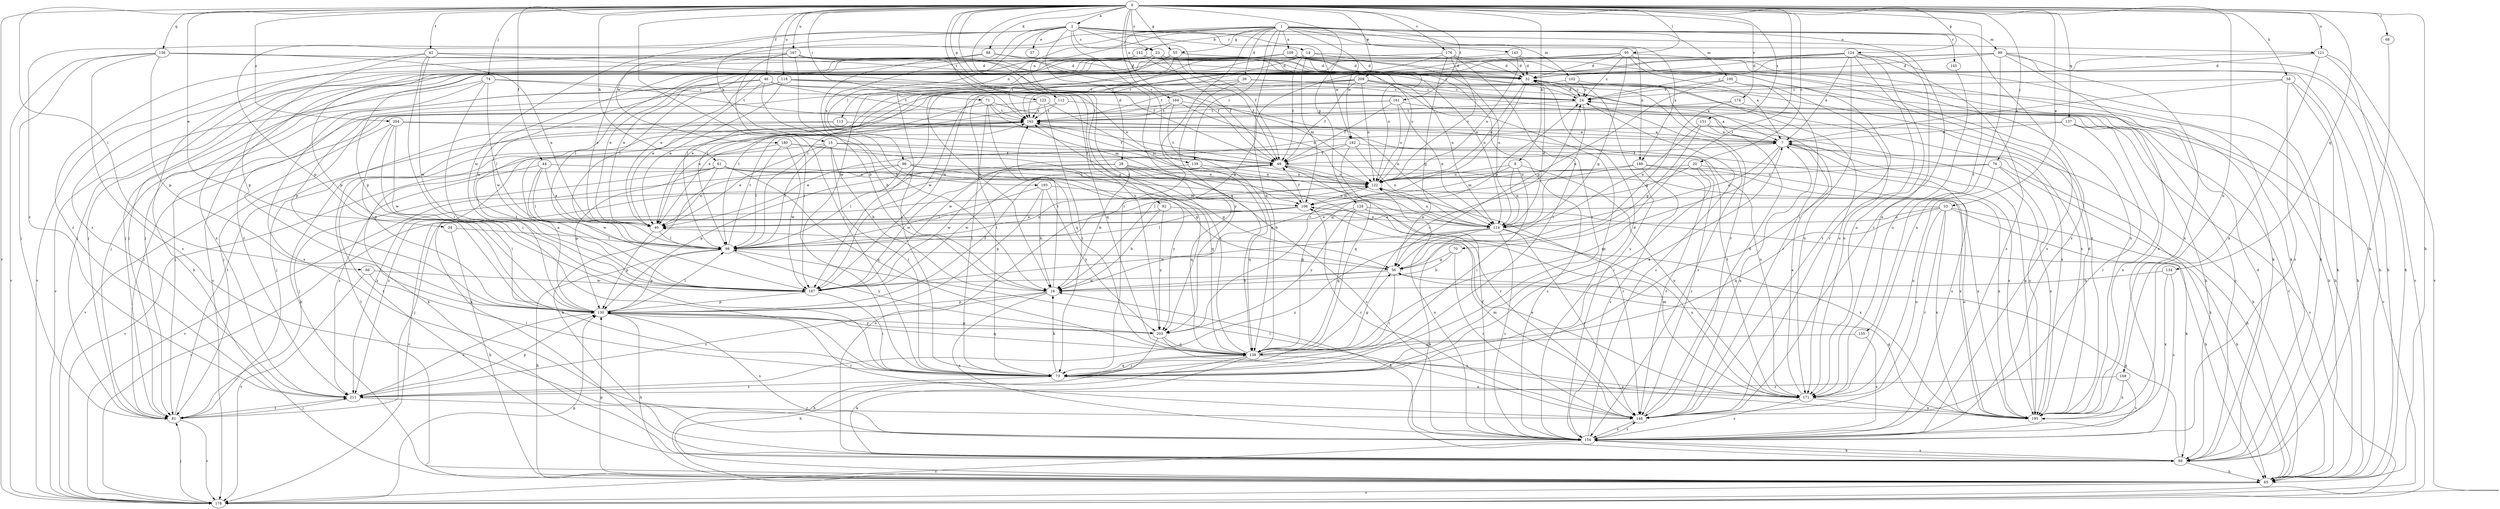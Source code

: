 strict digraph  {
0;
1;
2;
7;
8;
14;
15;
16;
20;
23;
24;
26;
28;
32;
33;
34;
37;
40;
42;
44;
46;
48;
55;
56;
58;
61;
65;
66;
68;
70;
71;
73;
74;
76;
81;
88;
89;
92;
95;
96;
98;
99;
100;
102;
106;
109;
112;
113;
114;
118;
121;
122;
123;
124;
128;
130;
134;
136;
137;
138;
139;
142;
143;
145;
146;
151;
154;
155;
161;
162;
164;
167;
168;
171;
174;
176;
178;
180;
182;
187;
188;
193;
195;
203;
204;
209;
211;
0 -> 2  [label=a];
0 -> 8  [label=b];
0 -> 20  [label=c];
0 -> 23  [label=c];
0 -> 33  [label=e];
0 -> 34  [label=e];
0 -> 42  [label=f];
0 -> 44  [label=f];
0 -> 46  [label=f];
0 -> 55  [label=g];
0 -> 58  [label=h];
0 -> 61  [label=h];
0 -> 65  [label=h];
0 -> 66  [label=i];
0 -> 68  [label=i];
0 -> 70  [label=i];
0 -> 71  [label=i];
0 -> 73  [label=i];
0 -> 74  [label=j];
0 -> 76  [label=j];
0 -> 88  [label=k];
0 -> 92  [label=l];
0 -> 95  [label=l];
0 -> 118  [label=o];
0 -> 121  [label=o];
0 -> 123  [label=p];
0 -> 124  [label=p];
0 -> 128  [label=p];
0 -> 134  [label=q];
0 -> 136  [label=q];
0 -> 137  [label=q];
0 -> 139  [label=r];
0 -> 151  [label=s];
0 -> 155  [label=t];
0 -> 161  [label=t];
0 -> 162  [label=t];
0 -> 164  [label=u];
0 -> 167  [label=u];
0 -> 168  [label=u];
0 -> 174  [label=v];
0 -> 176  [label=v];
0 -> 178  [label=v];
0 -> 203  [label=y];
0 -> 204  [label=z];
0 -> 209  [label=z];
1 -> 26  [label=d];
1 -> 55  [label=g];
1 -> 73  [label=i];
1 -> 99  [label=m];
1 -> 100  [label=m];
1 -> 102  [label=m];
1 -> 109  [label=n];
1 -> 112  [label=n];
1 -> 113  [label=n];
1 -> 130  [label=p];
1 -> 138  [label=q];
1 -> 139  [label=r];
1 -> 142  [label=r];
1 -> 143  [label=r];
1 -> 145  [label=r];
1 -> 146  [label=r];
1 -> 154  [label=s];
1 -> 180  [label=w];
1 -> 182  [label=w];
1 -> 188  [label=x];
2 -> 14  [label=b];
2 -> 15  [label=b];
2 -> 23  [label=c];
2 -> 28  [label=d];
2 -> 37  [label=e];
2 -> 48  [label=f];
2 -> 96  [label=l];
2 -> 121  [label=o];
2 -> 138  [label=q];
2 -> 171  [label=u];
2 -> 182  [label=w];
2 -> 187  [label=w];
2 -> 188  [label=x];
2 -> 193  [label=x];
2 -> 211  [label=z];
7 -> 48  [label=f];
7 -> 65  [label=h];
7 -> 114  [label=n];
7 -> 138  [label=q];
7 -> 154  [label=s];
7 -> 195  [label=x];
8 -> 73  [label=i];
8 -> 106  [label=m];
8 -> 114  [label=n];
8 -> 122  [label=o];
8 -> 171  [label=u];
14 -> 32  [label=d];
14 -> 40  [label=e];
14 -> 48  [label=f];
14 -> 106  [label=m];
14 -> 114  [label=n];
14 -> 122  [label=o];
14 -> 162  [label=t];
15 -> 16  [label=b];
15 -> 40  [label=e];
15 -> 48  [label=f];
15 -> 73  [label=i];
15 -> 89  [label=k];
15 -> 98  [label=l];
15 -> 154  [label=s];
16 -> 130  [label=p];
16 -> 154  [label=s];
16 -> 162  [label=t];
16 -> 211  [label=z];
20 -> 16  [label=b];
20 -> 73  [label=i];
20 -> 122  [label=o];
20 -> 146  [label=r];
20 -> 195  [label=x];
23 -> 16  [label=b];
23 -> 32  [label=d];
23 -> 48  [label=f];
23 -> 81  [label=j];
23 -> 114  [label=n];
23 -> 154  [label=s];
23 -> 187  [label=w];
24 -> 32  [label=d];
24 -> 114  [label=n];
24 -> 154  [label=s];
24 -> 162  [label=t];
26 -> 24  [label=c];
26 -> 65  [label=h];
26 -> 98  [label=l];
26 -> 162  [label=t];
26 -> 203  [label=y];
28 -> 16  [label=b];
28 -> 122  [label=o];
28 -> 130  [label=p];
28 -> 138  [label=q];
28 -> 146  [label=r];
28 -> 154  [label=s];
28 -> 187  [label=w];
32 -> 24  [label=c];
32 -> 122  [label=o];
32 -> 138  [label=q];
32 -> 171  [label=u];
33 -> 40  [label=e];
33 -> 65  [label=h];
33 -> 89  [label=k];
33 -> 114  [label=n];
33 -> 138  [label=q];
33 -> 146  [label=r];
33 -> 171  [label=u];
33 -> 195  [label=x];
34 -> 65  [label=h];
34 -> 98  [label=l];
40 -> 98  [label=l];
40 -> 130  [label=p];
42 -> 32  [label=d];
42 -> 48  [label=f];
42 -> 73  [label=i];
42 -> 130  [label=p];
42 -> 187  [label=w];
42 -> 211  [label=z];
44 -> 40  [label=e];
44 -> 98  [label=l];
44 -> 122  [label=o];
44 -> 187  [label=w];
44 -> 211  [label=z];
46 -> 16  [label=b];
46 -> 24  [label=c];
46 -> 40  [label=e];
46 -> 138  [label=q];
46 -> 154  [label=s];
46 -> 162  [label=t];
46 -> 187  [label=w];
48 -> 122  [label=o];
48 -> 146  [label=r];
48 -> 162  [label=t];
48 -> 187  [label=w];
48 -> 195  [label=x];
48 -> 211  [label=z];
55 -> 32  [label=d];
55 -> 48  [label=f];
55 -> 73  [label=i];
55 -> 98  [label=l];
55 -> 162  [label=t];
55 -> 195  [label=x];
56 -> 16  [label=b];
56 -> 73  [label=i];
56 -> 187  [label=w];
58 -> 7  [label=a];
58 -> 24  [label=c];
58 -> 65  [label=h];
58 -> 89  [label=k];
58 -> 154  [label=s];
61 -> 40  [label=e];
61 -> 56  [label=g];
61 -> 81  [label=j];
61 -> 114  [label=n];
61 -> 122  [label=o];
61 -> 130  [label=p];
61 -> 138  [label=q];
61 -> 178  [label=v];
65 -> 24  [label=c];
65 -> 130  [label=p];
65 -> 162  [label=t];
65 -> 178  [label=v];
66 -> 73  [label=i];
66 -> 178  [label=v];
66 -> 187  [label=w];
68 -> 89  [label=k];
70 -> 16  [label=b];
70 -> 56  [label=g];
70 -> 146  [label=r];
71 -> 40  [label=e];
71 -> 73  [label=i];
71 -> 106  [label=m];
71 -> 138  [label=q];
71 -> 162  [label=t];
71 -> 195  [label=x];
73 -> 7  [label=a];
73 -> 16  [label=b];
73 -> 32  [label=d];
73 -> 138  [label=q];
73 -> 171  [label=u];
73 -> 211  [label=z];
74 -> 24  [label=c];
74 -> 73  [label=i];
74 -> 98  [label=l];
74 -> 162  [label=t];
74 -> 178  [label=v];
74 -> 211  [label=z];
76 -> 65  [label=h];
76 -> 122  [label=o];
76 -> 171  [label=u];
76 -> 195  [label=x];
76 -> 211  [label=z];
81 -> 162  [label=t];
81 -> 178  [label=v];
81 -> 211  [label=z];
88 -> 16  [label=b];
88 -> 24  [label=c];
88 -> 32  [label=d];
88 -> 40  [label=e];
88 -> 48  [label=f];
88 -> 178  [label=v];
89 -> 24  [label=c];
89 -> 32  [label=d];
89 -> 56  [label=g];
89 -> 65  [label=h];
89 -> 122  [label=o];
89 -> 154  [label=s];
89 -> 162  [label=t];
92 -> 16  [label=b];
92 -> 114  [label=n];
92 -> 178  [label=v];
92 -> 203  [label=y];
95 -> 7  [label=a];
95 -> 24  [label=c];
95 -> 32  [label=d];
95 -> 56  [label=g];
95 -> 81  [label=j];
95 -> 89  [label=k];
95 -> 98  [label=l];
95 -> 154  [label=s];
96 -> 56  [label=g];
96 -> 89  [label=k];
96 -> 98  [label=l];
96 -> 122  [label=o];
96 -> 178  [label=v];
96 -> 203  [label=y];
98 -> 56  [label=g];
98 -> 65  [label=h];
98 -> 122  [label=o];
98 -> 130  [label=p];
98 -> 162  [label=t];
98 -> 203  [label=y];
99 -> 32  [label=d];
99 -> 65  [label=h];
99 -> 98  [label=l];
99 -> 154  [label=s];
99 -> 171  [label=u];
99 -> 178  [label=v];
99 -> 187  [label=w];
99 -> 195  [label=x];
100 -> 24  [label=c];
100 -> 56  [label=g];
100 -> 146  [label=r];
100 -> 171  [label=u];
102 -> 24  [label=c];
102 -> 65  [label=h];
102 -> 187  [label=w];
106 -> 40  [label=e];
106 -> 48  [label=f];
106 -> 81  [label=j];
106 -> 98  [label=l];
106 -> 114  [label=n];
106 -> 146  [label=r];
109 -> 32  [label=d];
109 -> 40  [label=e];
109 -> 73  [label=i];
109 -> 89  [label=k];
109 -> 98  [label=l];
109 -> 146  [label=r];
109 -> 162  [label=t];
109 -> 178  [label=v];
112 -> 40  [label=e];
112 -> 114  [label=n];
112 -> 162  [label=t];
113 -> 7  [label=a];
113 -> 65  [label=h];
113 -> 81  [label=j];
113 -> 171  [label=u];
114 -> 32  [label=d];
114 -> 89  [label=k];
114 -> 146  [label=r];
114 -> 154  [label=s];
114 -> 171  [label=u];
114 -> 187  [label=w];
114 -> 211  [label=z];
118 -> 24  [label=c];
118 -> 40  [label=e];
118 -> 81  [label=j];
118 -> 122  [label=o];
118 -> 171  [label=u];
118 -> 211  [label=z];
121 -> 32  [label=d];
121 -> 65  [label=h];
121 -> 81  [label=j];
121 -> 178  [label=v];
121 -> 195  [label=x];
122 -> 106  [label=m];
122 -> 114  [label=n];
122 -> 178  [label=v];
123 -> 73  [label=i];
123 -> 81  [label=j];
123 -> 106  [label=m];
123 -> 162  [label=t];
124 -> 7  [label=a];
124 -> 16  [label=b];
124 -> 24  [label=c];
124 -> 32  [label=d];
124 -> 65  [label=h];
124 -> 73  [label=i];
124 -> 146  [label=r];
124 -> 154  [label=s];
124 -> 171  [label=u];
124 -> 187  [label=w];
128 -> 40  [label=e];
128 -> 65  [label=h];
128 -> 138  [label=q];
128 -> 195  [label=x];
128 -> 203  [label=y];
130 -> 7  [label=a];
130 -> 48  [label=f];
130 -> 65  [label=h];
130 -> 98  [label=l];
130 -> 138  [label=q];
130 -> 146  [label=r];
130 -> 154  [label=s];
130 -> 162  [label=t];
130 -> 203  [label=y];
130 -> 211  [label=z];
134 -> 16  [label=b];
134 -> 154  [label=s];
134 -> 195  [label=x];
136 -> 32  [label=d];
136 -> 40  [label=e];
136 -> 81  [label=j];
136 -> 130  [label=p];
136 -> 154  [label=s];
136 -> 178  [label=v];
136 -> 195  [label=x];
137 -> 7  [label=a];
137 -> 146  [label=r];
137 -> 178  [label=v];
137 -> 187  [label=w];
137 -> 195  [label=x];
138 -> 24  [label=c];
138 -> 56  [label=g];
138 -> 65  [label=h];
138 -> 73  [label=i];
138 -> 89  [label=k];
138 -> 162  [label=t];
138 -> 195  [label=x];
139 -> 122  [label=o];
139 -> 138  [label=q];
139 -> 187  [label=w];
142 -> 32  [label=d];
142 -> 81  [label=j];
142 -> 114  [label=n];
142 -> 122  [label=o];
142 -> 130  [label=p];
142 -> 146  [label=r];
142 -> 187  [label=w];
142 -> 211  [label=z];
143 -> 32  [label=d];
143 -> 89  [label=k];
143 -> 122  [label=o];
143 -> 130  [label=p];
145 -> 171  [label=u];
146 -> 7  [label=a];
146 -> 32  [label=d];
146 -> 98  [label=l];
146 -> 106  [label=m];
146 -> 154  [label=s];
151 -> 7  [label=a];
151 -> 56  [label=g];
151 -> 65  [label=h];
151 -> 114  [label=n];
154 -> 16  [label=b];
154 -> 24  [label=c];
154 -> 48  [label=f];
154 -> 89  [label=k];
154 -> 122  [label=o];
154 -> 146  [label=r];
154 -> 178  [label=v];
155 -> 138  [label=q];
155 -> 154  [label=s];
161 -> 7  [label=a];
161 -> 48  [label=f];
161 -> 81  [label=j];
161 -> 114  [label=n];
161 -> 122  [label=o];
161 -> 162  [label=t];
162 -> 7  [label=a];
162 -> 48  [label=f];
164 -> 81  [label=j];
164 -> 89  [label=k];
164 -> 122  [label=o];
164 -> 138  [label=q];
164 -> 162  [label=t];
167 -> 16  [label=b];
167 -> 32  [label=d];
167 -> 40  [label=e];
167 -> 65  [label=h];
167 -> 73  [label=i];
167 -> 122  [label=o];
167 -> 154  [label=s];
167 -> 203  [label=y];
168 -> 154  [label=s];
168 -> 195  [label=x];
168 -> 211  [label=z];
171 -> 7  [label=a];
171 -> 40  [label=e];
171 -> 106  [label=m];
171 -> 154  [label=s];
171 -> 162  [label=t];
171 -> 195  [label=x];
174 -> 56  [label=g];
174 -> 162  [label=t];
174 -> 178  [label=v];
176 -> 32  [label=d];
176 -> 56  [label=g];
176 -> 73  [label=i];
176 -> 81  [label=j];
176 -> 98  [label=l];
176 -> 122  [label=o];
178 -> 81  [label=j];
178 -> 130  [label=p];
180 -> 48  [label=f];
180 -> 89  [label=k];
180 -> 98  [label=l];
180 -> 138  [label=q];
180 -> 187  [label=w];
182 -> 40  [label=e];
182 -> 48  [label=f];
182 -> 114  [label=n];
182 -> 138  [label=q];
182 -> 195  [label=x];
187 -> 73  [label=i];
187 -> 130  [label=p];
188 -> 98  [label=l];
188 -> 122  [label=o];
188 -> 146  [label=r];
188 -> 154  [label=s];
188 -> 195  [label=x];
193 -> 16  [label=b];
193 -> 98  [label=l];
193 -> 106  [label=m];
193 -> 130  [label=p];
193 -> 203  [label=y];
195 -> 7  [label=a];
195 -> 32  [label=d];
195 -> 56  [label=g];
195 -> 122  [label=o];
203 -> 24  [label=c];
203 -> 65  [label=h];
203 -> 130  [label=p];
203 -> 138  [label=q];
203 -> 171  [label=u];
204 -> 7  [label=a];
204 -> 73  [label=i];
204 -> 114  [label=n];
204 -> 130  [label=p];
204 -> 178  [label=v];
204 -> 187  [label=w];
209 -> 7  [label=a];
209 -> 24  [label=c];
209 -> 40  [label=e];
209 -> 48  [label=f];
209 -> 73  [label=i];
209 -> 122  [label=o];
209 -> 130  [label=p];
209 -> 195  [label=x];
211 -> 81  [label=j];
211 -> 130  [label=p];
211 -> 146  [label=r];
}
